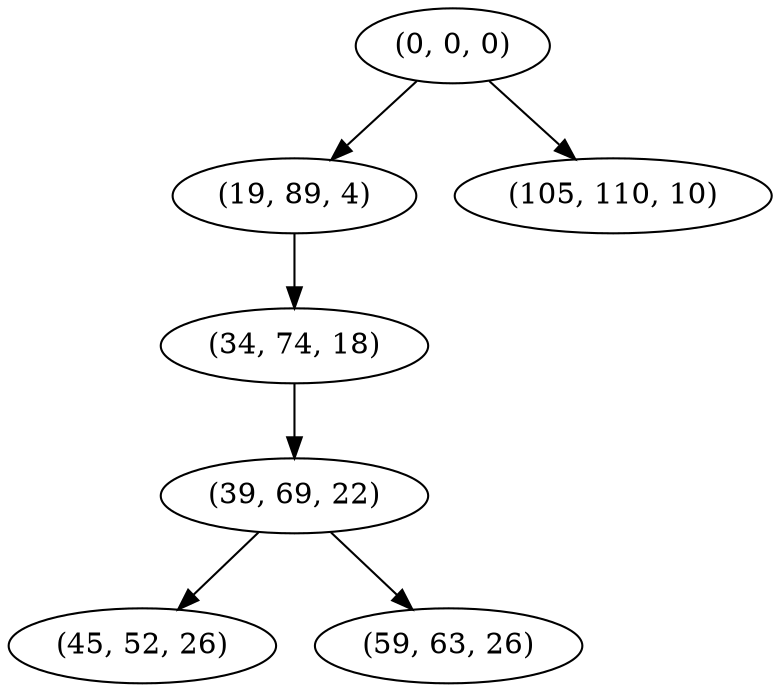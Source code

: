 digraph tree {
    "(0, 0, 0)";
    "(19, 89, 4)";
    "(34, 74, 18)";
    "(39, 69, 22)";
    "(45, 52, 26)";
    "(59, 63, 26)";
    "(105, 110, 10)";
    "(0, 0, 0)" -> "(19, 89, 4)";
    "(0, 0, 0)" -> "(105, 110, 10)";
    "(19, 89, 4)" -> "(34, 74, 18)";
    "(34, 74, 18)" -> "(39, 69, 22)";
    "(39, 69, 22)" -> "(45, 52, 26)";
    "(39, 69, 22)" -> "(59, 63, 26)";
}
